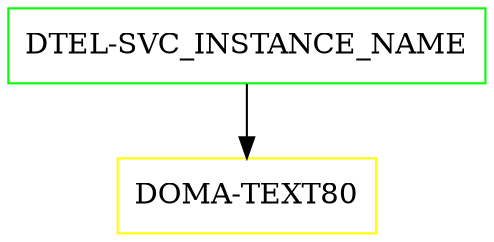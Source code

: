 digraph G {
  "DTEL-SVC_INSTANCE_NAME" [shape=box,color=green];
  "DOMA-TEXT80" [shape=box,color=yellow,URL="./DOMA_TEXT80.html"];
  "DTEL-SVC_INSTANCE_NAME" -> "DOMA-TEXT80";
}
